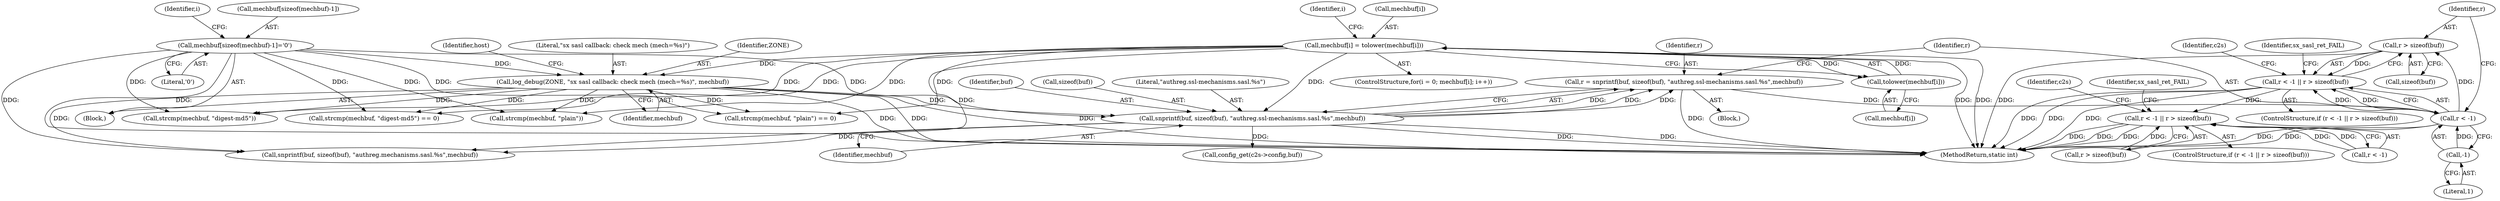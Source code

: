 digraph "0_jabberd2_8416ae54ecefa670534f27a31db71d048b9c7f16@API" {
"1000713" [label="(Call,r > sizeof(buf))"];
"1000709" [label="(Call,r < -1)"];
"1000699" [label="(Call,r = snprintf(buf, sizeof(buf), \"authreg.ssl-mechanisms.sasl.%s\",mechbuf))"];
"1000701" [label="(Call,snprintf(buf, sizeof(buf), \"authreg.ssl-mechanisms.sasl.%s\",mechbuf))"];
"1000612" [label="(Call,mechbuf[i] = tolower(mechbuf[i]))"];
"1000616" [label="(Call,tolower(mechbuf[i]))"];
"1000595" [label="(Call,mechbuf[sizeof(mechbuf)-1]='\0')"];
"1000620" [label="(Call,log_debug(ZONE, \"sx sasl callback: check mech (mech=%s)\", mechbuf))"];
"1000711" [label="(Call,-1)"];
"1000708" [label="(Call,r < -1 || r > sizeof(buf))"];
"1000738" [label="(Call,r < -1 || r > sizeof(buf))"];
"1000708" [label="(Call,r < -1 || r > sizeof(buf))"];
"1000611" [label="(Identifier,i)"];
"1000605" [label="(Identifier,i)"];
"1000622" [label="(Literal,\"sx sasl callback: check mech (mech=%s)\")"];
"1000731" [label="(Call,snprintf(buf, sizeof(buf), \"authreg.mechanisms.sasl.%s\",mechbuf))"];
"1000651" [label="(Call,strcmp(mechbuf, \"digest-md5\"))"];
"1000621" [label="(Identifier,ZONE)"];
"1000603" [label="(ControlStructure,for(i = 0; mechbuf[i]; i++))"];
"1000753" [label="(Identifier,c2s)"];
"1000623" [label="(Identifier,mechbuf)"];
"1000715" [label="(Call,sizeof(buf))"];
"1000707" [label="(ControlStructure,if (r < -1 || r > sizeof(buf)))"];
"1000739" [label="(Call,r < -1)"];
"1000650" [label="(Call,strcmp(mechbuf, \"digest-md5\") == 0)"];
"1000706" [label="(Identifier,mechbuf)"];
"1000709" [label="(Call,r < -1)"];
"1000617" [label="(Call,mechbuf[i])"];
"1000616" [label="(Call,tolower(mechbuf[i]))"];
"1000705" [label="(Literal,\"authreg.ssl-mechanisms.sasl.%s\")"];
"1000718" [label="(Identifier,sx_sasl_ret_FAIL)"];
"1000613" [label="(Call,mechbuf[i])"];
"1000710" [label="(Identifier,r)"];
"1000701" [label="(Call,snprintf(buf, sizeof(buf), \"authreg.ssl-mechanisms.sasl.%s\",mechbuf))"];
"1000702" [label="(Identifier,buf)"];
"1000737" [label="(ControlStructure,if (r < -1 || r > sizeof(buf)))"];
"1000620" [label="(Call,log_debug(ZONE, \"sx sasl callback: check mech (mech=%s)\", mechbuf))"];
"1000700" [label="(Identifier,r)"];
"1000669" [label="(Call,strcmp(mechbuf, \"plain\"))"];
"1000712" [label="(Literal,1)"];
"1000595" [label="(Call,mechbuf[sizeof(mechbuf)-1]='\0')"];
"1000596" [label="(Call,mechbuf[sizeof(mechbuf)-1])"];
"1000625" [label="(Identifier,host)"];
"1000738" [label="(Call,r < -1 || r > sizeof(buf))"];
"1000748" [label="(Identifier,sx_sasl_ret_FAIL)"];
"1000711" [label="(Call,-1)"];
"1000668" [label="(Call,strcmp(mechbuf, \"plain\") == 0)"];
"1000602" [label="(Literal,'\0')"];
"1000723" [label="(Identifier,c2s)"];
"1000612" [label="(Call,mechbuf[i] = tolower(mechbuf[i]))"];
"1000699" [label="(Call,r = snprintf(buf, sizeof(buf), \"authreg.ssl-mechanisms.sasl.%s\",mechbuf))"];
"1000703" [label="(Call,sizeof(buf))"];
"1000714" [label="(Identifier,r)"];
"1000167" [label="(Block,)"];
"1000713" [label="(Call,r > sizeof(buf))"];
"1000721" [label="(Call,config_get(c2s->config,buf))"];
"1000766" [label="(MethodReturn,static int)"];
"1000743" [label="(Call,r > sizeof(buf))"];
"1000698" [label="(Block,)"];
"1000713" -> "1000708"  [label="AST: "];
"1000713" -> "1000715"  [label="CFG: "];
"1000714" -> "1000713"  [label="AST: "];
"1000715" -> "1000713"  [label="AST: "];
"1000708" -> "1000713"  [label="CFG: "];
"1000713" -> "1000766"  [label="DDG: "];
"1000713" -> "1000708"  [label="DDG: "];
"1000709" -> "1000713"  [label="DDG: "];
"1000709" -> "1000708"  [label="AST: "];
"1000709" -> "1000711"  [label="CFG: "];
"1000710" -> "1000709"  [label="AST: "];
"1000711" -> "1000709"  [label="AST: "];
"1000714" -> "1000709"  [label="CFG: "];
"1000708" -> "1000709"  [label="CFG: "];
"1000709" -> "1000766"  [label="DDG: "];
"1000709" -> "1000766"  [label="DDG: "];
"1000709" -> "1000708"  [label="DDG: "];
"1000709" -> "1000708"  [label="DDG: "];
"1000699" -> "1000709"  [label="DDG: "];
"1000711" -> "1000709"  [label="DDG: "];
"1000699" -> "1000698"  [label="AST: "];
"1000699" -> "1000701"  [label="CFG: "];
"1000700" -> "1000699"  [label="AST: "];
"1000701" -> "1000699"  [label="AST: "];
"1000710" -> "1000699"  [label="CFG: "];
"1000699" -> "1000766"  [label="DDG: "];
"1000701" -> "1000699"  [label="DDG: "];
"1000701" -> "1000699"  [label="DDG: "];
"1000701" -> "1000699"  [label="DDG: "];
"1000701" -> "1000706"  [label="CFG: "];
"1000702" -> "1000701"  [label="AST: "];
"1000703" -> "1000701"  [label="AST: "];
"1000705" -> "1000701"  [label="AST: "];
"1000706" -> "1000701"  [label="AST: "];
"1000701" -> "1000766"  [label="DDG: "];
"1000701" -> "1000766"  [label="DDG: "];
"1000612" -> "1000701"  [label="DDG: "];
"1000595" -> "1000701"  [label="DDG: "];
"1000620" -> "1000701"  [label="DDG: "];
"1000701" -> "1000721"  [label="DDG: "];
"1000701" -> "1000731"  [label="DDG: "];
"1000612" -> "1000603"  [label="AST: "];
"1000612" -> "1000616"  [label="CFG: "];
"1000613" -> "1000612"  [label="AST: "];
"1000616" -> "1000612"  [label="AST: "];
"1000611" -> "1000612"  [label="CFG: "];
"1000612" -> "1000766"  [label="DDG: "];
"1000612" -> "1000766"  [label="DDG: "];
"1000616" -> "1000612"  [label="DDG: "];
"1000612" -> "1000616"  [label="DDG: "];
"1000612" -> "1000620"  [label="DDG: "];
"1000612" -> "1000650"  [label="DDG: "];
"1000612" -> "1000651"  [label="DDG: "];
"1000612" -> "1000668"  [label="DDG: "];
"1000612" -> "1000669"  [label="DDG: "];
"1000612" -> "1000731"  [label="DDG: "];
"1000616" -> "1000617"  [label="CFG: "];
"1000617" -> "1000616"  [label="AST: "];
"1000595" -> "1000167"  [label="AST: "];
"1000595" -> "1000602"  [label="CFG: "];
"1000596" -> "1000595"  [label="AST: "];
"1000602" -> "1000595"  [label="AST: "];
"1000605" -> "1000595"  [label="CFG: "];
"1000595" -> "1000766"  [label="DDG: "];
"1000595" -> "1000620"  [label="DDG: "];
"1000595" -> "1000650"  [label="DDG: "];
"1000595" -> "1000651"  [label="DDG: "];
"1000595" -> "1000668"  [label="DDG: "];
"1000595" -> "1000669"  [label="DDG: "];
"1000595" -> "1000731"  [label="DDG: "];
"1000620" -> "1000167"  [label="AST: "];
"1000620" -> "1000623"  [label="CFG: "];
"1000621" -> "1000620"  [label="AST: "];
"1000622" -> "1000620"  [label="AST: "];
"1000623" -> "1000620"  [label="AST: "];
"1000625" -> "1000620"  [label="CFG: "];
"1000620" -> "1000766"  [label="DDG: "];
"1000620" -> "1000766"  [label="DDG: "];
"1000620" -> "1000766"  [label="DDG: "];
"1000620" -> "1000650"  [label="DDG: "];
"1000620" -> "1000651"  [label="DDG: "];
"1000620" -> "1000668"  [label="DDG: "];
"1000620" -> "1000669"  [label="DDG: "];
"1000620" -> "1000731"  [label="DDG: "];
"1000711" -> "1000712"  [label="CFG: "];
"1000712" -> "1000711"  [label="AST: "];
"1000708" -> "1000707"  [label="AST: "];
"1000718" -> "1000708"  [label="CFG: "];
"1000723" -> "1000708"  [label="CFG: "];
"1000708" -> "1000766"  [label="DDG: "];
"1000708" -> "1000766"  [label="DDG: "];
"1000708" -> "1000766"  [label="DDG: "];
"1000708" -> "1000738"  [label="DDG: "];
"1000738" -> "1000737"  [label="AST: "];
"1000738" -> "1000739"  [label="CFG: "];
"1000738" -> "1000743"  [label="CFG: "];
"1000739" -> "1000738"  [label="AST: "];
"1000743" -> "1000738"  [label="AST: "];
"1000748" -> "1000738"  [label="CFG: "];
"1000753" -> "1000738"  [label="CFG: "];
"1000738" -> "1000766"  [label="DDG: "];
"1000738" -> "1000766"  [label="DDG: "];
"1000738" -> "1000766"  [label="DDG: "];
"1000739" -> "1000738"  [label="DDG: "];
"1000739" -> "1000738"  [label="DDG: "];
"1000743" -> "1000738"  [label="DDG: "];
}
